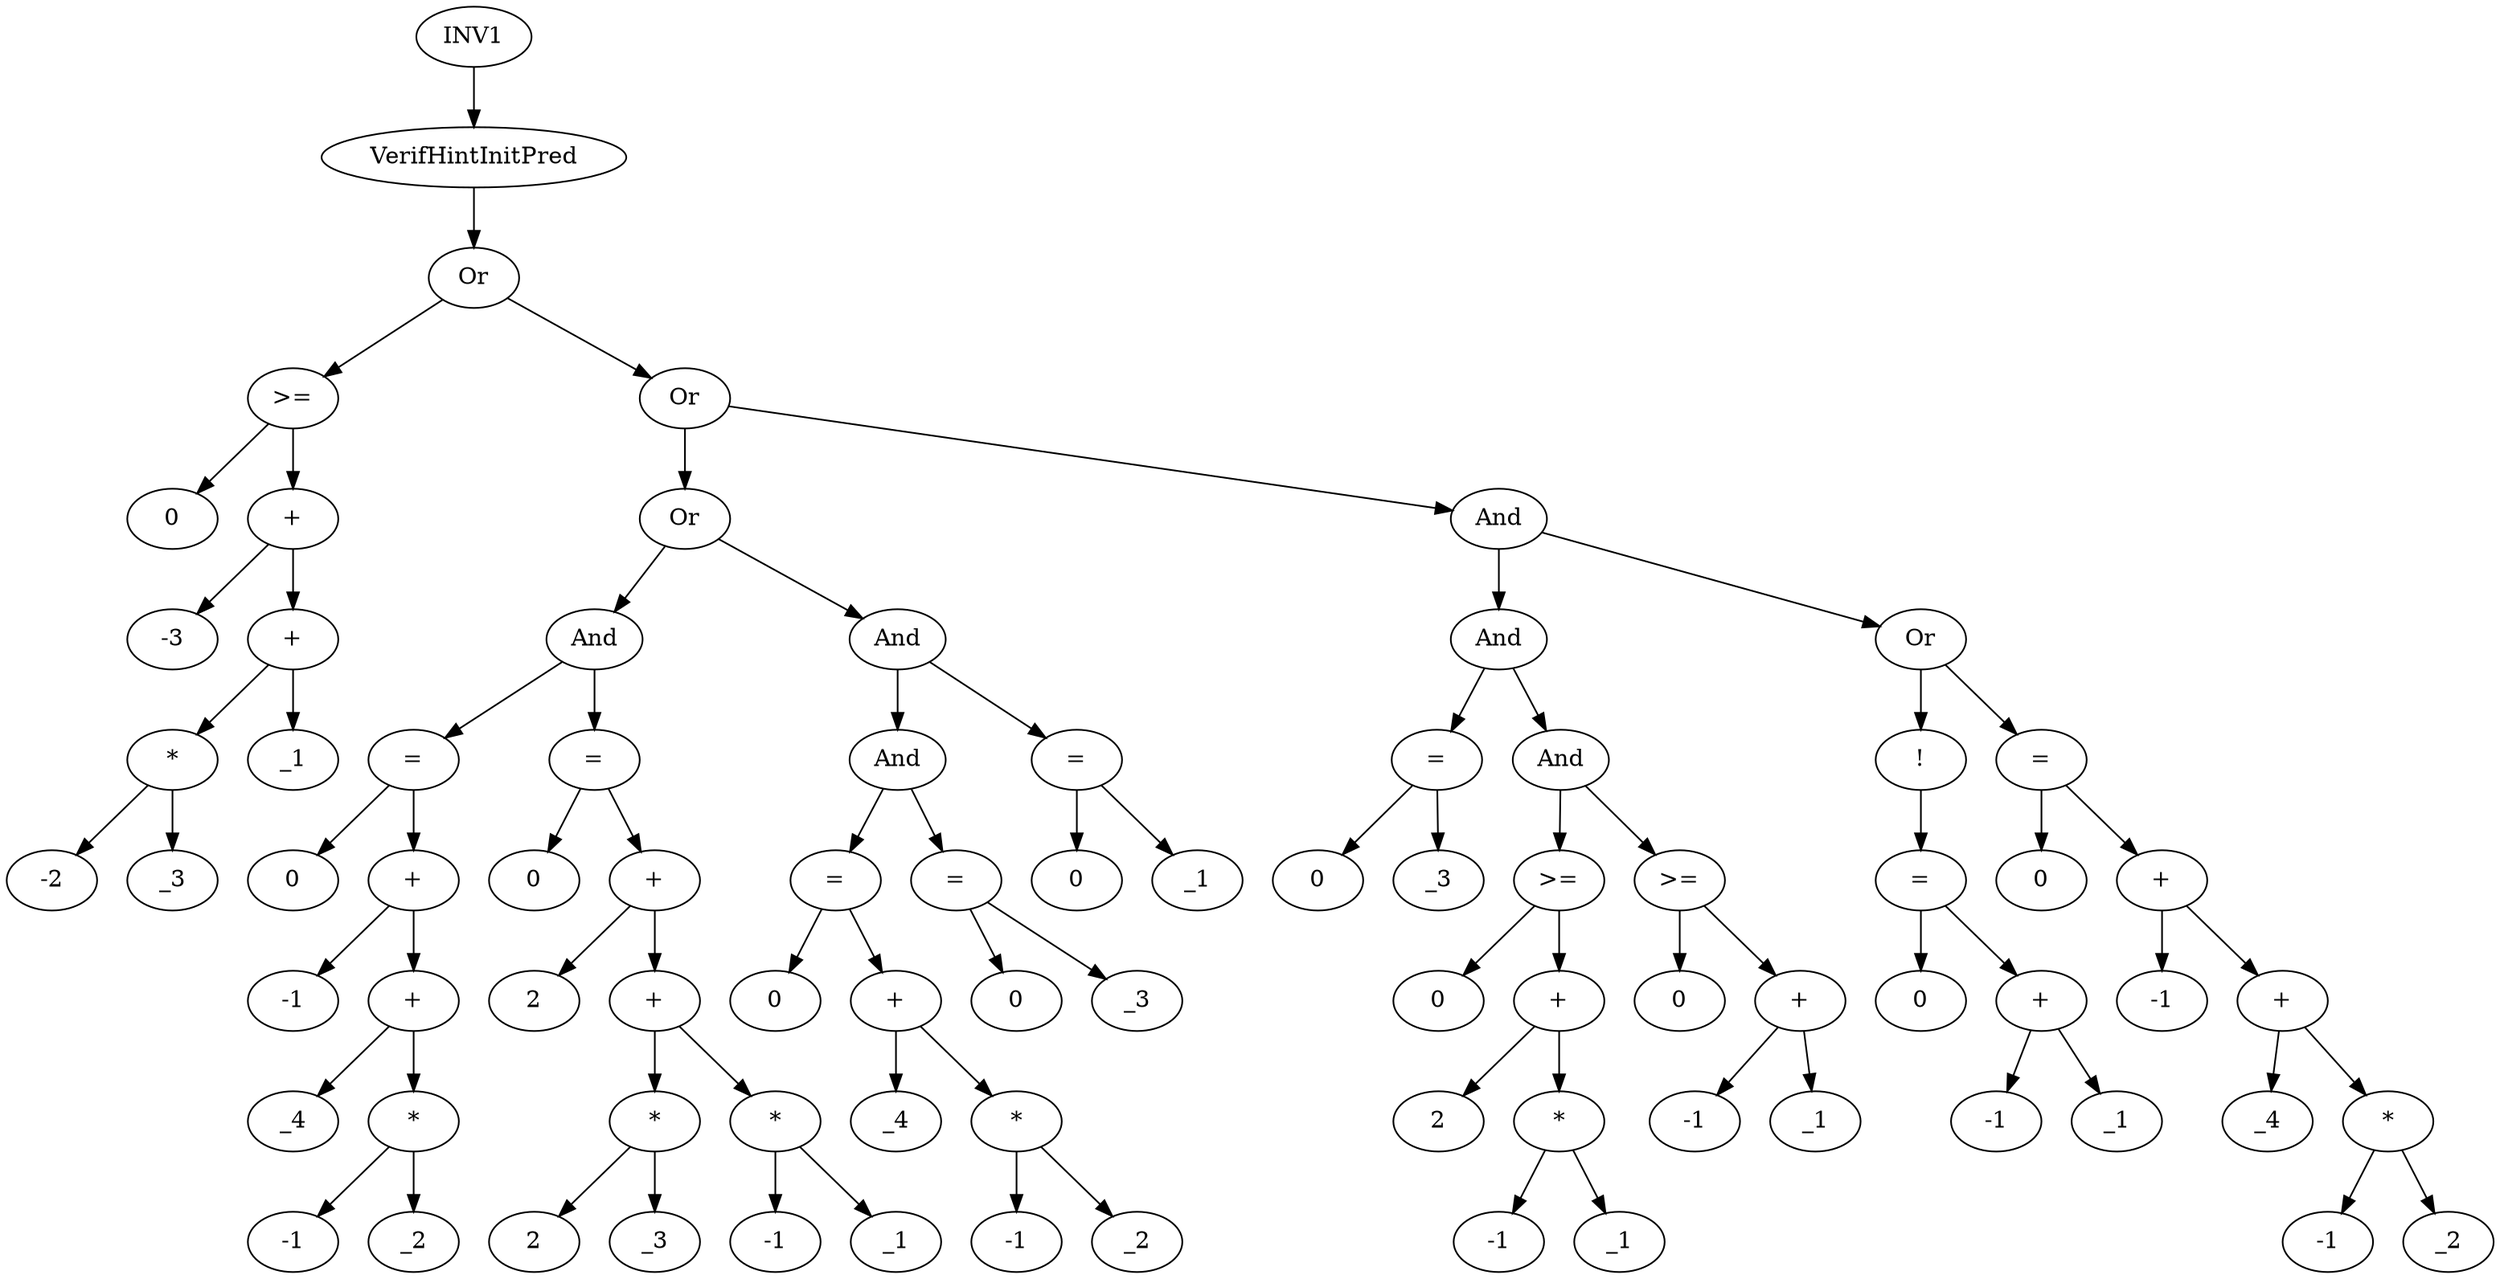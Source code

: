 digraph dag {
0 [label="INV1"];
1 [label="VerifHintInitPred"];
2 [label="Or"];
3 [label=">="];
4 [label="0"];
5 [label="+"];
6 [label="-3"];
7 [label="+"];
8 [label="*"];
9 [label="-2"];
10 [label="_3"];
11 [label="_1"];
12 [label="Or"];
13 [label="Or"];
14 [label="And"];
15 [label="="];
16 [label="0"];
17 [label="+"];
18 [label="-1"];
19 [label="+"];
20 [label="_4"];
21 [label="*"];
22 [label="-1"];
23 [label="_2"];
24 [label="="];
25 [label="0"];
26 [label="+"];
27 [label="2"];
28 [label="+"];
29 [label="*"];
30 [label="2"];
31 [label="_3"];
32 [label="*"];
33 [label="-1"];
34 [label="_1"];
35 [label="And"];
36 [label="And"];
37 [label="="];
38 [label="0"];
39 [label="+"];
40 [label="_4"];
41 [label="*"];
42 [label="-1"];
43 [label="_2"];
44 [label="="];
45 [label="0"];
46 [label="_3"];
47 [label="="];
48 [label="0"];
49 [label="_1"];
50 [label="And"];
51 [label="And"];
52 [label="="];
53 [label="0"];
54 [label="_3"];
55 [label="And"];
56 [label=">="];
57 [label="0"];
58 [label="+"];
59 [label="2"];
60 [label="*"];
61 [label="-1"];
62 [label="_1"];
63 [label=">="];
64 [label="0"];
65 [label="+"];
66 [label="-1"];
67 [label="_1"];
68 [label="Or"];
69 [label="!"];
70 [label="="];
71 [label="0"];
72 [label="+"];
73 [label="-1"];
74 [label="_1"];
75 [label="="];
76 [label="0"];
77 [label="+"];
78 [label="-1"];
79 [label="+"];
80 [label="_4"];
81 [label="*"];
82 [label="-1"];
83 [label="_2"];
"0" -> "1"[label=""]
"1" -> "2"[label=""]
"2" -> "3"[label=""]
"2" -> "12"[label=""]
"3" -> "5"[label=""]
"3" -> "4"[label=""]
"5" -> "7"[label=""]
"5" -> "6"[label=""]
"7" -> "8"[label=""]
"7" -> "11"[label=""]
"8" -> "10"[label=""]
"8" -> "9"[label=""]
"12" -> "13"[label=""]
"12" -> "50"[label=""]
"13" -> "14"[label=""]
"13" -> "35"[label=""]
"14" -> "15"[label=""]
"14" -> "24"[label=""]
"15" -> "17"[label=""]
"15" -> "16"[label=""]
"17" -> "19"[label=""]
"17" -> "18"[label=""]
"19" -> "21"[label=""]
"19" -> "20"[label=""]
"21" -> "23"[label=""]
"21" -> "22"[label=""]
"24" -> "26"[label=""]
"24" -> "25"[label=""]
"26" -> "28"[label=""]
"26" -> "27"[label=""]
"28" -> "29"[label=""]
"28" -> "32"[label=""]
"29" -> "31"[label=""]
"29" -> "30"[label=""]
"32" -> "34"[label=""]
"32" -> "33"[label=""]
"35" -> "36"[label=""]
"35" -> "47"[label=""]
"36" -> "37"[label=""]
"36" -> "44"[label=""]
"37" -> "39"[label=""]
"37" -> "38"[label=""]
"39" -> "41"[label=""]
"39" -> "40"[label=""]
"41" -> "43"[label=""]
"41" -> "42"[label=""]
"44" -> "46"[label=""]
"44" -> "45"[label=""]
"47" -> "49"[label=""]
"47" -> "48"[label=""]
"50" -> "51"[label=""]
"50" -> "68"[label=""]
"51" -> "52"[label=""]
"51" -> "55"[label=""]
"52" -> "54"[label=""]
"52" -> "53"[label=""]
"55" -> "56"[label=""]
"55" -> "63"[label=""]
"56" -> "58"[label=""]
"56" -> "57"[label=""]
"58" -> "60"[label=""]
"58" -> "59"[label=""]
"60" -> "62"[label=""]
"60" -> "61"[label=""]
"63" -> "65"[label=""]
"63" -> "64"[label=""]
"65" -> "67"[label=""]
"65" -> "66"[label=""]
"68" -> "69"[label=""]
"68" -> "75"[label=""]
"69" -> "70"[label=""]
"70" -> "72"[label=""]
"70" -> "71"[label=""]
"72" -> "74"[label=""]
"72" -> "73"[label=""]
"75" -> "77"[label=""]
"75" -> "76"[label=""]
"77" -> "79"[label=""]
"77" -> "78"[label=""]
"79" -> "81"[label=""]
"79" -> "80"[label=""]
"81" -> "83"[label=""]
"81" -> "82"[label=""]
}
